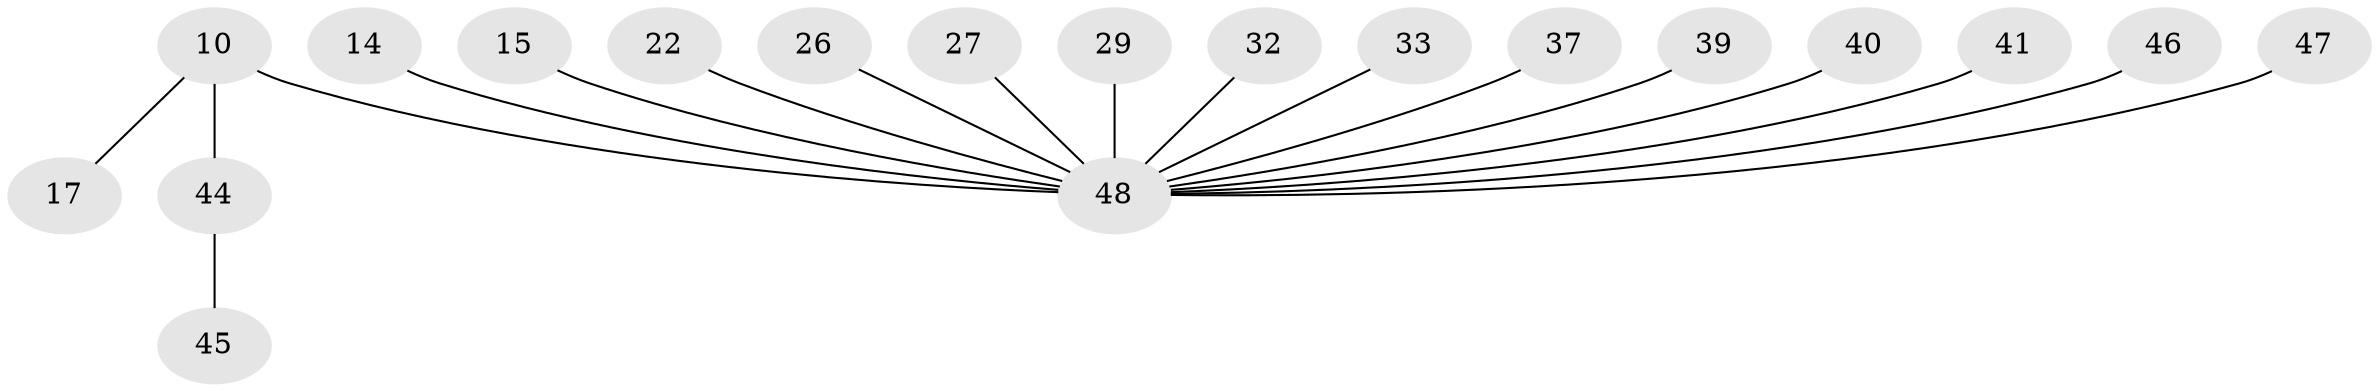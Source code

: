 // original degree distribution, {10: 0.020833333333333332, 5: 0.10416666666666667, 4: 0.0625, 2: 0.14583333333333334, 6: 0.020833333333333332, 7: 0.041666666666666664, 1: 0.5833333333333334, 3: 0.020833333333333332}
// Generated by graph-tools (version 1.1) at 2025/58/03/04/25 21:58:11]
// undirected, 19 vertices, 18 edges
graph export_dot {
graph [start="1"]
  node [color=gray90,style=filled];
  10 [super="+4"];
  14 [super="+11"];
  15;
  17;
  22;
  26;
  27;
  29;
  32;
  33 [super="+2"];
  37;
  39;
  40;
  41;
  44 [super="+20+36"];
  45;
  46 [super="+43"];
  47;
  48 [super="+21+28+31+6+7+25+12"];
  10 -- 17;
  10 -- 48 [weight=5];
  10 -- 44 [weight=2];
  14 -- 48;
  15 -- 48;
  22 -- 48 [weight=2];
  26 -- 48;
  27 -- 48;
  29 -- 48;
  32 -- 48;
  33 -- 48 [weight=4];
  37 -- 48;
  39 -- 48;
  40 -- 48;
  41 -- 48;
  44 -- 45;
  46 -- 48;
  47 -- 48;
}
